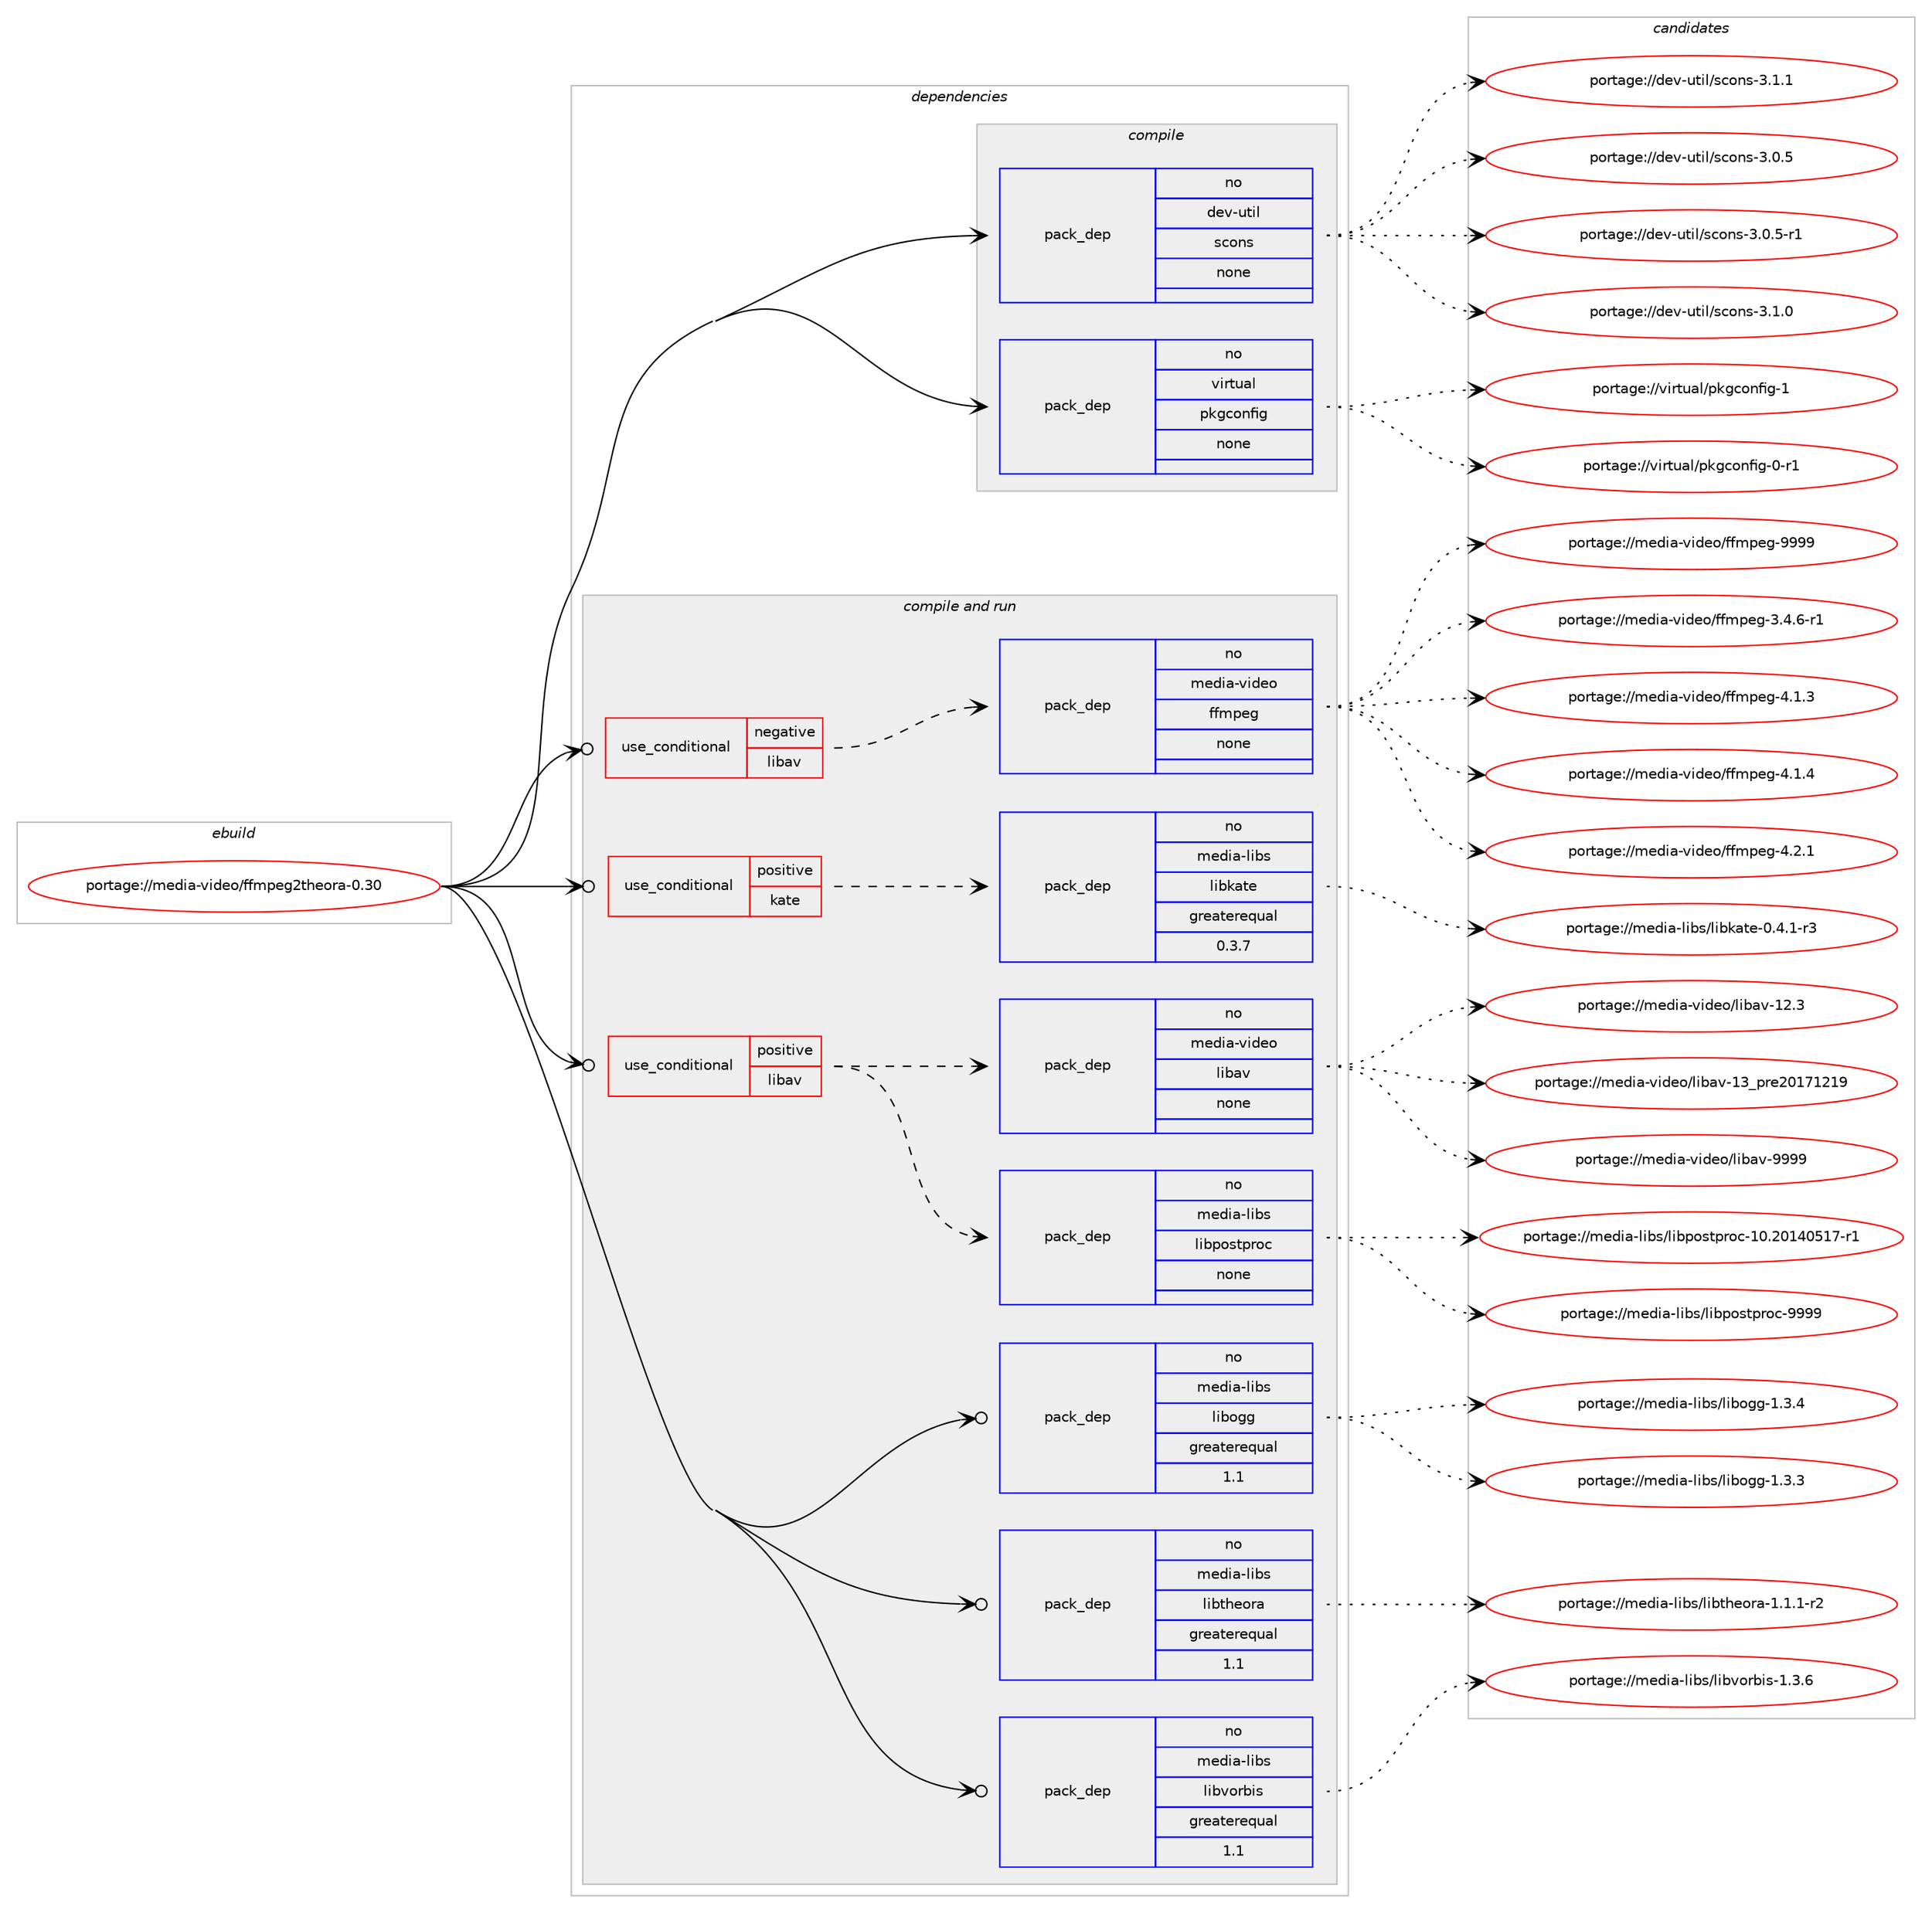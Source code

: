 digraph prolog {

# *************
# Graph options
# *************

newrank=true;
concentrate=true;
compound=true;
graph [rankdir=LR,fontname=Helvetica,fontsize=10,ranksep=1.5];#, ranksep=2.5, nodesep=0.2];
edge  [arrowhead=vee];
node  [fontname=Helvetica,fontsize=10];

# **********
# The ebuild
# **********

subgraph cluster_leftcol {
color=gray;
rank=same;
label=<<i>ebuild</i>>;
id [label="portage://media-video/ffmpeg2theora-0.30", color=red, width=4, href="../media-video/ffmpeg2theora-0.30.svg"];
}

# ****************
# The dependencies
# ****************

subgraph cluster_midcol {
color=gray;
label=<<i>dependencies</i>>;
subgraph cluster_compile {
fillcolor="#eeeeee";
style=filled;
label=<<i>compile</i>>;
subgraph pack250075 {
dependency340451 [label=<<TABLE BORDER="0" CELLBORDER="1" CELLSPACING="0" CELLPADDING="4" WIDTH="220"><TR><TD ROWSPAN="6" CELLPADDING="30">pack_dep</TD></TR><TR><TD WIDTH="110">no</TD></TR><TR><TD>dev-util</TD></TR><TR><TD>scons</TD></TR><TR><TD>none</TD></TR><TR><TD></TD></TR></TABLE>>, shape=none, color=blue];
}
id:e -> dependency340451:w [weight=20,style="solid",arrowhead="vee"];
subgraph pack250076 {
dependency340452 [label=<<TABLE BORDER="0" CELLBORDER="1" CELLSPACING="0" CELLPADDING="4" WIDTH="220"><TR><TD ROWSPAN="6" CELLPADDING="30">pack_dep</TD></TR><TR><TD WIDTH="110">no</TD></TR><TR><TD>virtual</TD></TR><TR><TD>pkgconfig</TD></TR><TR><TD>none</TD></TR><TR><TD></TD></TR></TABLE>>, shape=none, color=blue];
}
id:e -> dependency340452:w [weight=20,style="solid",arrowhead="vee"];
}
subgraph cluster_compileandrun {
fillcolor="#eeeeee";
style=filled;
label=<<i>compile and run</i>>;
subgraph cond84793 {
dependency340453 [label=<<TABLE BORDER="0" CELLBORDER="1" CELLSPACING="0" CELLPADDING="4"><TR><TD ROWSPAN="3" CELLPADDING="10">use_conditional</TD></TR><TR><TD>negative</TD></TR><TR><TD>libav</TD></TR></TABLE>>, shape=none, color=red];
subgraph pack250077 {
dependency340454 [label=<<TABLE BORDER="0" CELLBORDER="1" CELLSPACING="0" CELLPADDING="4" WIDTH="220"><TR><TD ROWSPAN="6" CELLPADDING="30">pack_dep</TD></TR><TR><TD WIDTH="110">no</TD></TR><TR><TD>media-video</TD></TR><TR><TD>ffmpeg</TD></TR><TR><TD>none</TD></TR><TR><TD></TD></TR></TABLE>>, shape=none, color=blue];
}
dependency340453:e -> dependency340454:w [weight=20,style="dashed",arrowhead="vee"];
}
id:e -> dependency340453:w [weight=20,style="solid",arrowhead="odotvee"];
subgraph cond84794 {
dependency340455 [label=<<TABLE BORDER="0" CELLBORDER="1" CELLSPACING="0" CELLPADDING="4"><TR><TD ROWSPAN="3" CELLPADDING="10">use_conditional</TD></TR><TR><TD>positive</TD></TR><TR><TD>kate</TD></TR></TABLE>>, shape=none, color=red];
subgraph pack250078 {
dependency340456 [label=<<TABLE BORDER="0" CELLBORDER="1" CELLSPACING="0" CELLPADDING="4" WIDTH="220"><TR><TD ROWSPAN="6" CELLPADDING="30">pack_dep</TD></TR><TR><TD WIDTH="110">no</TD></TR><TR><TD>media-libs</TD></TR><TR><TD>libkate</TD></TR><TR><TD>greaterequal</TD></TR><TR><TD>0.3.7</TD></TR></TABLE>>, shape=none, color=blue];
}
dependency340455:e -> dependency340456:w [weight=20,style="dashed",arrowhead="vee"];
}
id:e -> dependency340455:w [weight=20,style="solid",arrowhead="odotvee"];
subgraph cond84795 {
dependency340457 [label=<<TABLE BORDER="0" CELLBORDER="1" CELLSPACING="0" CELLPADDING="4"><TR><TD ROWSPAN="3" CELLPADDING="10">use_conditional</TD></TR><TR><TD>positive</TD></TR><TR><TD>libav</TD></TR></TABLE>>, shape=none, color=red];
subgraph pack250079 {
dependency340458 [label=<<TABLE BORDER="0" CELLBORDER="1" CELLSPACING="0" CELLPADDING="4" WIDTH="220"><TR><TD ROWSPAN="6" CELLPADDING="30">pack_dep</TD></TR><TR><TD WIDTH="110">no</TD></TR><TR><TD>media-libs</TD></TR><TR><TD>libpostproc</TD></TR><TR><TD>none</TD></TR><TR><TD></TD></TR></TABLE>>, shape=none, color=blue];
}
dependency340457:e -> dependency340458:w [weight=20,style="dashed",arrowhead="vee"];
subgraph pack250080 {
dependency340459 [label=<<TABLE BORDER="0" CELLBORDER="1" CELLSPACING="0" CELLPADDING="4" WIDTH="220"><TR><TD ROWSPAN="6" CELLPADDING="30">pack_dep</TD></TR><TR><TD WIDTH="110">no</TD></TR><TR><TD>media-video</TD></TR><TR><TD>libav</TD></TR><TR><TD>none</TD></TR><TR><TD></TD></TR></TABLE>>, shape=none, color=blue];
}
dependency340457:e -> dependency340459:w [weight=20,style="dashed",arrowhead="vee"];
}
id:e -> dependency340457:w [weight=20,style="solid",arrowhead="odotvee"];
subgraph pack250081 {
dependency340460 [label=<<TABLE BORDER="0" CELLBORDER="1" CELLSPACING="0" CELLPADDING="4" WIDTH="220"><TR><TD ROWSPAN="6" CELLPADDING="30">pack_dep</TD></TR><TR><TD WIDTH="110">no</TD></TR><TR><TD>media-libs</TD></TR><TR><TD>libogg</TD></TR><TR><TD>greaterequal</TD></TR><TR><TD>1.1</TD></TR></TABLE>>, shape=none, color=blue];
}
id:e -> dependency340460:w [weight=20,style="solid",arrowhead="odotvee"];
subgraph pack250082 {
dependency340461 [label=<<TABLE BORDER="0" CELLBORDER="1" CELLSPACING="0" CELLPADDING="4" WIDTH="220"><TR><TD ROWSPAN="6" CELLPADDING="30">pack_dep</TD></TR><TR><TD WIDTH="110">no</TD></TR><TR><TD>media-libs</TD></TR><TR><TD>libtheora</TD></TR><TR><TD>greaterequal</TD></TR><TR><TD>1.1</TD></TR></TABLE>>, shape=none, color=blue];
}
id:e -> dependency340461:w [weight=20,style="solid",arrowhead="odotvee"];
subgraph pack250083 {
dependency340462 [label=<<TABLE BORDER="0" CELLBORDER="1" CELLSPACING="0" CELLPADDING="4" WIDTH="220"><TR><TD ROWSPAN="6" CELLPADDING="30">pack_dep</TD></TR><TR><TD WIDTH="110">no</TD></TR><TR><TD>media-libs</TD></TR><TR><TD>libvorbis</TD></TR><TR><TD>greaterequal</TD></TR><TR><TD>1.1</TD></TR></TABLE>>, shape=none, color=blue];
}
id:e -> dependency340462:w [weight=20,style="solid",arrowhead="odotvee"];
}
subgraph cluster_run {
fillcolor="#eeeeee";
style=filled;
label=<<i>run</i>>;
}
}

# **************
# The candidates
# **************

subgraph cluster_choices {
rank=same;
color=gray;
label=<<i>candidates</i>>;

subgraph choice250075 {
color=black;
nodesep=1;
choiceportage100101118451171161051084711599111110115455146484653 [label="portage://dev-util/scons-3.0.5", color=red, width=4,href="../dev-util/scons-3.0.5.svg"];
choiceportage1001011184511711610510847115991111101154551464846534511449 [label="portage://dev-util/scons-3.0.5-r1", color=red, width=4,href="../dev-util/scons-3.0.5-r1.svg"];
choiceportage100101118451171161051084711599111110115455146494648 [label="portage://dev-util/scons-3.1.0", color=red, width=4,href="../dev-util/scons-3.1.0.svg"];
choiceportage100101118451171161051084711599111110115455146494649 [label="portage://dev-util/scons-3.1.1", color=red, width=4,href="../dev-util/scons-3.1.1.svg"];
dependency340451:e -> choiceportage100101118451171161051084711599111110115455146484653:w [style=dotted,weight="100"];
dependency340451:e -> choiceportage1001011184511711610510847115991111101154551464846534511449:w [style=dotted,weight="100"];
dependency340451:e -> choiceportage100101118451171161051084711599111110115455146494648:w [style=dotted,weight="100"];
dependency340451:e -> choiceportage100101118451171161051084711599111110115455146494649:w [style=dotted,weight="100"];
}
subgraph choice250076 {
color=black;
nodesep=1;
choiceportage11810511411611797108471121071039911111010210510345484511449 [label="portage://virtual/pkgconfig-0-r1", color=red, width=4,href="../virtual/pkgconfig-0-r1.svg"];
choiceportage1181051141161179710847112107103991111101021051034549 [label="portage://virtual/pkgconfig-1", color=red, width=4,href="../virtual/pkgconfig-1.svg"];
dependency340452:e -> choiceportage11810511411611797108471121071039911111010210510345484511449:w [style=dotted,weight="100"];
dependency340452:e -> choiceportage1181051141161179710847112107103991111101021051034549:w [style=dotted,weight="100"];
}
subgraph choice250077 {
color=black;
nodesep=1;
choiceportage1091011001059745118105100101111471021021091121011034551465246544511449 [label="portage://media-video/ffmpeg-3.4.6-r1", color=red, width=4,href="../media-video/ffmpeg-3.4.6-r1.svg"];
choiceportage109101100105974511810510010111147102102109112101103455246494651 [label="portage://media-video/ffmpeg-4.1.3", color=red, width=4,href="../media-video/ffmpeg-4.1.3.svg"];
choiceportage109101100105974511810510010111147102102109112101103455246494652 [label="portage://media-video/ffmpeg-4.1.4", color=red, width=4,href="../media-video/ffmpeg-4.1.4.svg"];
choiceportage109101100105974511810510010111147102102109112101103455246504649 [label="portage://media-video/ffmpeg-4.2.1", color=red, width=4,href="../media-video/ffmpeg-4.2.1.svg"];
choiceportage1091011001059745118105100101111471021021091121011034557575757 [label="portage://media-video/ffmpeg-9999", color=red, width=4,href="../media-video/ffmpeg-9999.svg"];
dependency340454:e -> choiceportage1091011001059745118105100101111471021021091121011034551465246544511449:w [style=dotted,weight="100"];
dependency340454:e -> choiceportage109101100105974511810510010111147102102109112101103455246494651:w [style=dotted,weight="100"];
dependency340454:e -> choiceportage109101100105974511810510010111147102102109112101103455246494652:w [style=dotted,weight="100"];
dependency340454:e -> choiceportage109101100105974511810510010111147102102109112101103455246504649:w [style=dotted,weight="100"];
dependency340454:e -> choiceportage1091011001059745118105100101111471021021091121011034557575757:w [style=dotted,weight="100"];
}
subgraph choice250078 {
color=black;
nodesep=1;
choiceportage1091011001059745108105981154710810598107971161014548465246494511451 [label="portage://media-libs/libkate-0.4.1-r3", color=red, width=4,href="../media-libs/libkate-0.4.1-r3.svg"];
dependency340456:e -> choiceportage1091011001059745108105981154710810598107971161014548465246494511451:w [style=dotted,weight="100"];
}
subgraph choice250079 {
color=black;
nodesep=1;
choiceportage1091011001059745108105981154710810598112111115116112114111994549484650484952485349554511449 [label="portage://media-libs/libpostproc-10.20140517-r1", color=red, width=4,href="../media-libs/libpostproc-10.20140517-r1.svg"];
choiceportage1091011001059745108105981154710810598112111115116112114111994557575757 [label="portage://media-libs/libpostproc-9999", color=red, width=4,href="../media-libs/libpostproc-9999.svg"];
dependency340458:e -> choiceportage1091011001059745108105981154710810598112111115116112114111994549484650484952485349554511449:w [style=dotted,weight="100"];
dependency340458:e -> choiceportage1091011001059745108105981154710810598112111115116112114111994557575757:w [style=dotted,weight="100"];
}
subgraph choice250080 {
color=black;
nodesep=1;
choiceportage10910110010597451181051001011114710810598971184549504651 [label="portage://media-video/libav-12.3", color=red, width=4,href="../media-video/libav-12.3.svg"];
choiceportage1091011001059745118105100101111471081059897118454951951121141015048495549504957 [label="portage://media-video/libav-13_pre20171219", color=red, width=4,href="../media-video/libav-13_pre20171219.svg"];
choiceportage10910110010597451181051001011114710810598971184557575757 [label="portage://media-video/libav-9999", color=red, width=4,href="../media-video/libav-9999.svg"];
dependency340459:e -> choiceportage10910110010597451181051001011114710810598971184549504651:w [style=dotted,weight="100"];
dependency340459:e -> choiceportage1091011001059745118105100101111471081059897118454951951121141015048495549504957:w [style=dotted,weight="100"];
dependency340459:e -> choiceportage10910110010597451181051001011114710810598971184557575757:w [style=dotted,weight="100"];
}
subgraph choice250081 {
color=black;
nodesep=1;
choiceportage1091011001059745108105981154710810598111103103454946514651 [label="portage://media-libs/libogg-1.3.3", color=red, width=4,href="../media-libs/libogg-1.3.3.svg"];
choiceportage1091011001059745108105981154710810598111103103454946514652 [label="portage://media-libs/libogg-1.3.4", color=red, width=4,href="../media-libs/libogg-1.3.4.svg"];
dependency340460:e -> choiceportage1091011001059745108105981154710810598111103103454946514651:w [style=dotted,weight="100"];
dependency340460:e -> choiceportage1091011001059745108105981154710810598111103103454946514652:w [style=dotted,weight="100"];
}
subgraph choice250082 {
color=black;
nodesep=1;
choiceportage1091011001059745108105981154710810598116104101111114974549464946494511450 [label="portage://media-libs/libtheora-1.1.1-r2", color=red, width=4,href="../media-libs/libtheora-1.1.1-r2.svg"];
dependency340461:e -> choiceportage1091011001059745108105981154710810598116104101111114974549464946494511450:w [style=dotted,weight="100"];
}
subgraph choice250083 {
color=black;
nodesep=1;
choiceportage109101100105974510810598115471081059811811111498105115454946514654 [label="portage://media-libs/libvorbis-1.3.6", color=red, width=4,href="../media-libs/libvorbis-1.3.6.svg"];
dependency340462:e -> choiceportage109101100105974510810598115471081059811811111498105115454946514654:w [style=dotted,weight="100"];
}
}

}

